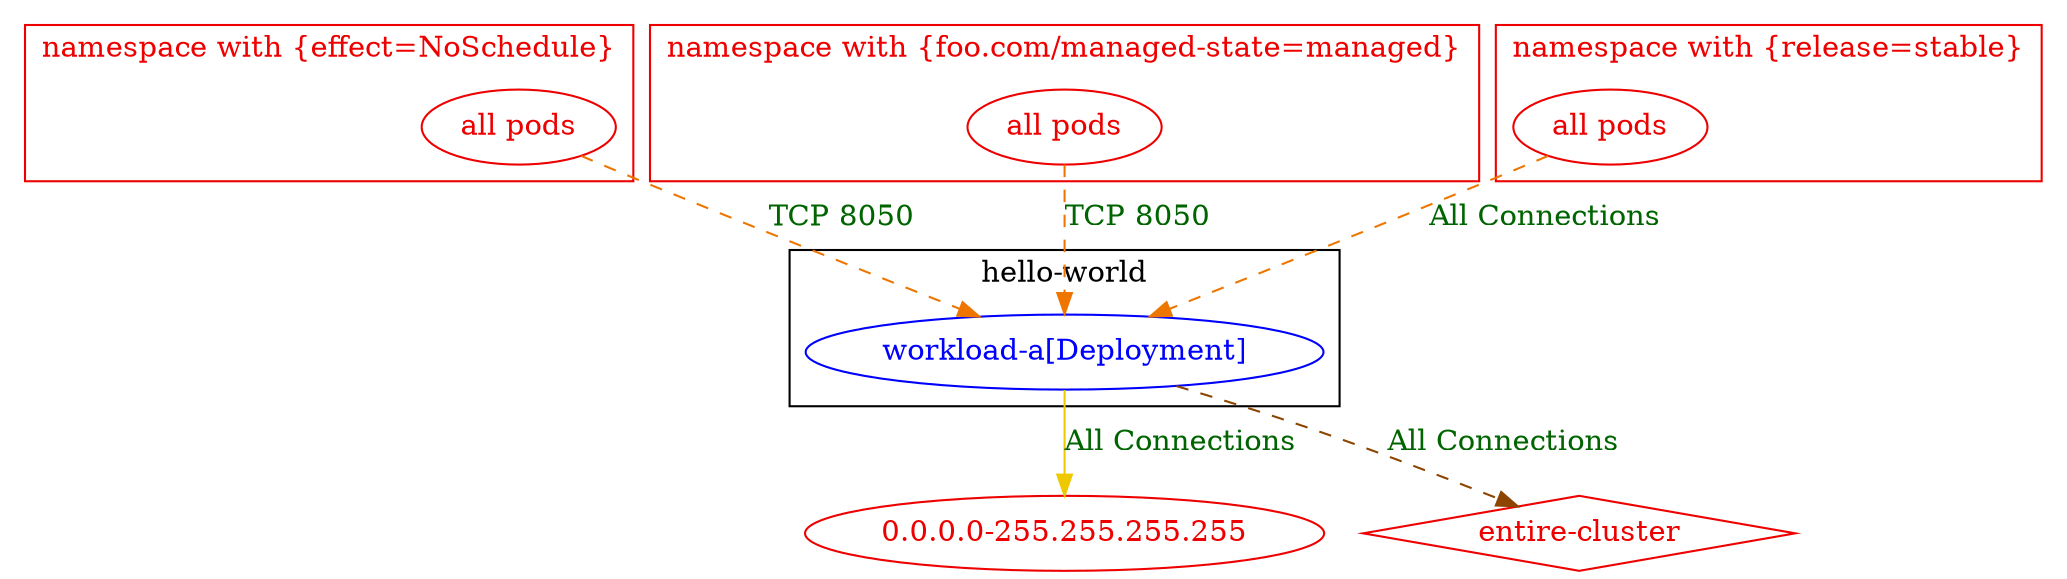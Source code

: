 digraph {
	subgraph "cluster_hello_world" {
		color="black"
		fontcolor="black"
		"hello-world/workload-a[Deployment]" [label="workload-a[Deployment]" color="blue" fontcolor="blue"]
		label="hello-world"
	}
	subgraph "cluster_namespace with {effect=NoSchedule}" {
		color="red2"
		fontcolor="red2"
		"all pods_in_namespace with {effect=NoSchedule}" [label="all pods" color="red2" fontcolor="red2"]
		label="namespace with {effect=NoSchedule}"
	}
	subgraph "cluster_namespace with {foo.com/managed_state=managed}" {
		color="red2"
		fontcolor="red2"
		"all pods_in_namespace with {foo.com/managed-state=managed}" [label="all pods" color="red2" fontcolor="red2"]
		label="namespace with {foo.com/managed-state=managed}"
	}
	subgraph "cluster_namespace with {release=stable}" {
		color="red2"
		fontcolor="red2"
		"all pods_in_namespace with {release=stable}" [label="all pods" color="red2" fontcolor="red2"]
		label="namespace with {release=stable}"
	}
	"0.0.0.0-255.255.255.255" [label="0.0.0.0-255.255.255.255" color="red2" fontcolor="red2"]
	"entire-cluster" [label="entire-cluster" color="red2" fontcolor="red2" shape=diamond]
	"all pods_in_namespace with {effect=NoSchedule}" -> "hello-world/workload-a[Deployment]" [label="TCP 8050" color="darkorange2" fontcolor="darkgreen" weight=1 style=dashed]
	"all pods_in_namespace with {foo.com/managed-state=managed}" -> "hello-world/workload-a[Deployment]" [label="TCP 8050" color="darkorange2" fontcolor="darkgreen" weight=1 style=dashed]
	"all pods_in_namespace with {release=stable}" -> "hello-world/workload-a[Deployment]" [label="All Connections" color="darkorange2" fontcolor="darkgreen" weight=1 style=dashed]
	"hello-world/workload-a[Deployment]" -> "0.0.0.0-255.255.255.255" [label="All Connections" color="gold2" fontcolor="darkgreen"]
	"hello-world/workload-a[Deployment]" -> "entire-cluster" [label="All Connections" color="darkorange4" fontcolor="darkgreen" weight=0.5 style=dashed]
}